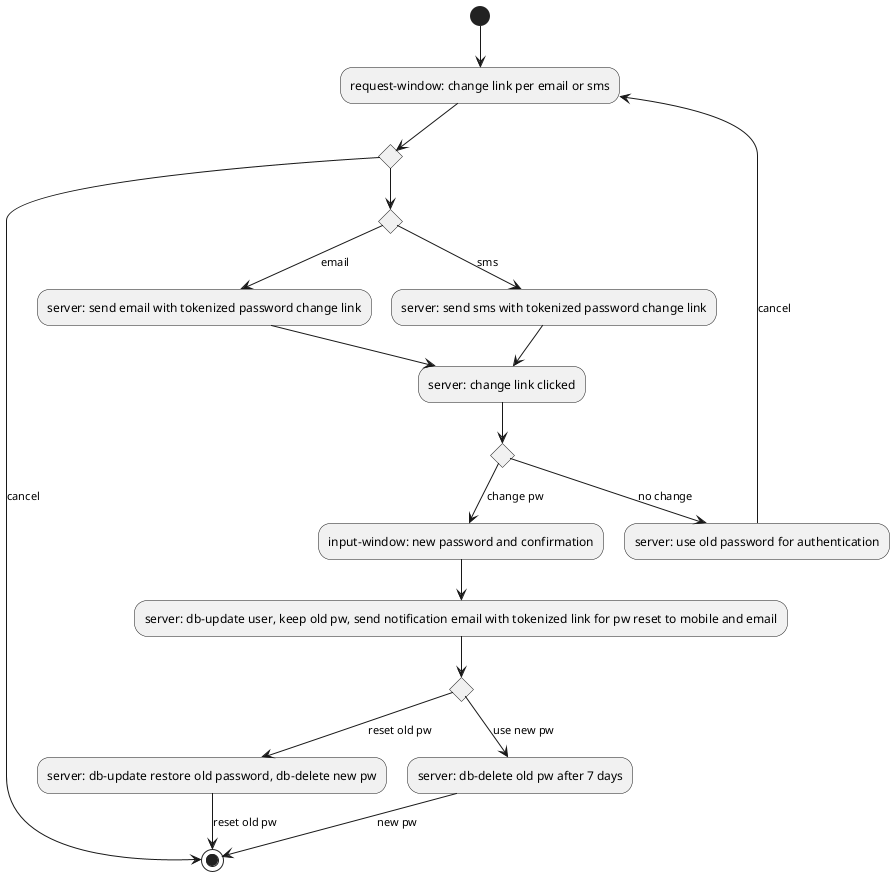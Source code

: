     @startuml
(*)  --> "request-window: change link per email or sms"
if "" then
    --> [cancel] (*)
else
    if "" then
        --> [email] "server: send email with tokenized password change link"
        --> "server: change link clicked"
    else
        --> [sms] "server: send sms with tokenized password change link"
    Endif
    --> "server: change link clicked"
    if "" then
        --> [no change] "server: use old password for authentication"
        --> [cancel] "request-window: change link per email or sms"
    else
        --> [change pw] "input-window: new password and confirmation"
        --> "server: db-update user, keep old pw, send notification email with tokenized link for pw reset to mobile and email"
        if "" then
            --> [reset old pw] "server: db-update restore old password, db-delete new pw"
            --> [reset old pw] (*)
        else
            --> [use new pw] "server: db-delete old pw after 7 days"
            --> [new pw] (*)
        Endif
    Endif
Endif
@enduml